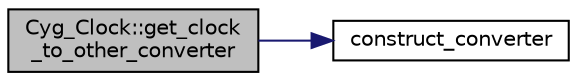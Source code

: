 digraph "Cyg_Clock::get_clock_to_other_converter"
{
  edge [fontname="Helvetica",fontsize="10",labelfontname="Helvetica",labelfontsize="10"];
  node [fontname="Helvetica",fontsize="10",shape=record];
  rankdir="LR";
  Node1 [label="Cyg_Clock::get_clock\l_to_other_converter",height=0.2,width=0.4,color="black", fillcolor="grey75", style="filled" fontcolor="black"];
  Node1 -> Node2 [color="midnightblue",fontsize="10",style="solid",fontname="Helvetica"];
  Node2 [label="construct_converter",height=0.2,width=0.4,color="black", fillcolor="white", style="filled",URL="$clock_8cxx.html#a6f5d9be7fbdc433f43a1e8b5e724ea22"];
}
